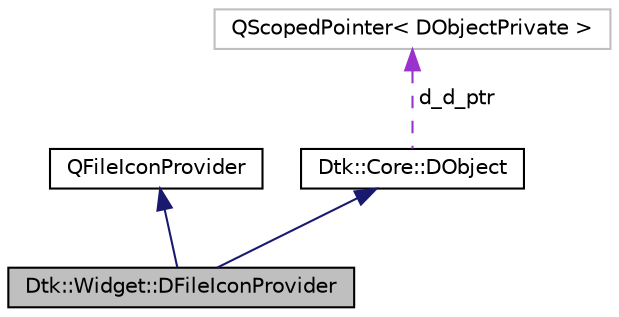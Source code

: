 digraph "Dtk::Widget::DFileIconProvider"
{
  edge [fontname="Helvetica",fontsize="10",labelfontname="Helvetica",labelfontsize="10"];
  node [fontname="Helvetica",fontsize="10",shape=record];
  Node3 [label="Dtk::Widget::DFileIconProvider",height=0.2,width=0.4,color="black", fillcolor="grey75", style="filled", fontcolor="black"];
  Node4 -> Node3 [dir="back",color="midnightblue",fontsize="10",style="solid",fontname="Helvetica"];
  Node4 [label="QFileIconProvider",height=0.2,width=0.4,color="black", fillcolor="white", style="filled",URL="/home/xmuli/project/dtk/tags/qtwidgets.tags$qfileiconprovider.html"];
  Node5 -> Node3 [dir="back",color="midnightblue",fontsize="10",style="solid",fontname="Helvetica"];
  Node5 [label="Dtk::Core::DObject",height=0.2,width=0.4,color="black", fillcolor="white", style="filled",URL="$class_dtk_1_1_core_1_1_d_object.html",tooltip="deepin-tool-kit 中所有公开类的祖先类。 "];
  Node6 -> Node5 [dir="back",color="darkorchid3",fontsize="10",style="dashed",label=" d_d_ptr" ,fontname="Helvetica"];
  Node6 [label="QScopedPointer\< DObjectPrivate \>",height=0.2,width=0.4,color="grey75", fillcolor="white", style="filled"];
}
